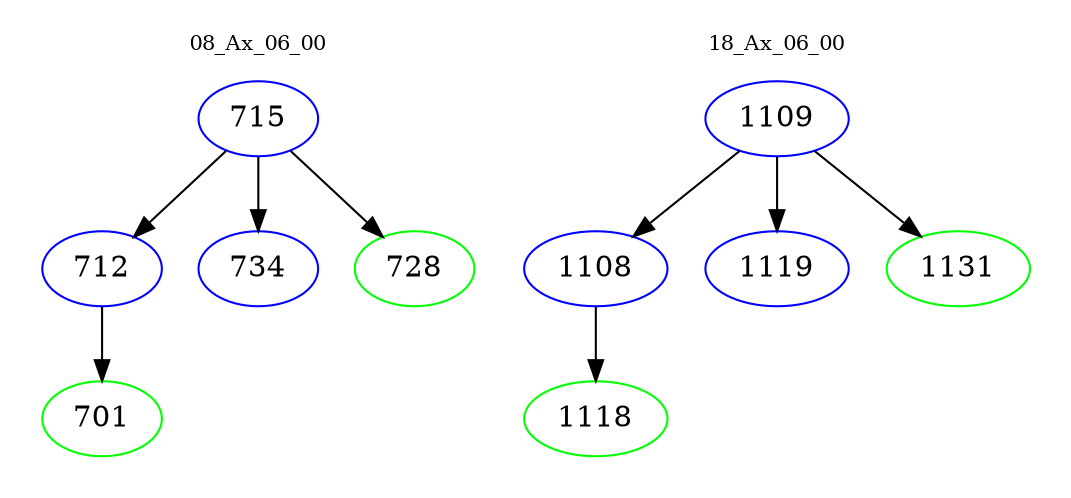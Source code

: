 digraph{
subgraph cluster_0 {
color = white
label = "08_Ax_06_00";
fontsize=10;
T0_715 [label="715", color="blue"]
T0_715 -> T0_712 [color="black"]
T0_712 [label="712", color="blue"]
T0_712 -> T0_701 [color="black"]
T0_701 [label="701", color="green"]
T0_715 -> T0_734 [color="black"]
T0_734 [label="734", color="blue"]
T0_715 -> T0_728 [color="black"]
T0_728 [label="728", color="green"]
}
subgraph cluster_1 {
color = white
label = "18_Ax_06_00";
fontsize=10;
T1_1109 [label="1109", color="blue"]
T1_1109 -> T1_1108 [color="black"]
T1_1108 [label="1108", color="blue"]
T1_1108 -> T1_1118 [color="black"]
T1_1118 [label="1118", color="green"]
T1_1109 -> T1_1119 [color="black"]
T1_1119 [label="1119", color="blue"]
T1_1109 -> T1_1131 [color="black"]
T1_1131 [label="1131", color="green"]
}
}
